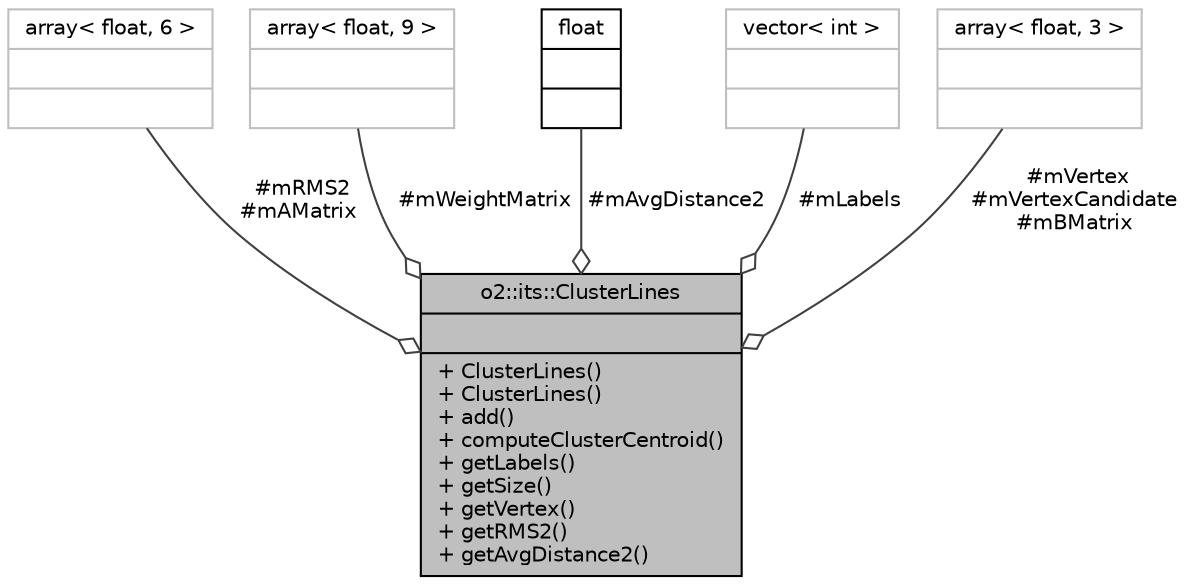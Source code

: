 digraph "o2::its::ClusterLines"
{
 // INTERACTIVE_SVG=YES
  bgcolor="transparent";
  edge [fontname="Helvetica",fontsize="10",labelfontname="Helvetica",labelfontsize="10"];
  node [fontname="Helvetica",fontsize="10",shape=record];
  Node1 [label="{o2::its::ClusterLines\n||+ ClusterLines()\l+ ClusterLines()\l+ add()\l+ computeClusterCentroid()\l+ getLabels()\l+ getSize()\l+ getVertex()\l+ getRMS2()\l+ getAvgDistance2()\l}",height=0.2,width=0.4,color="black", fillcolor="grey75", style="filled", fontcolor="black"];
  Node2 -> Node1 [color="grey25",fontsize="10",style="solid",label=" #mRMS2\n#mAMatrix" ,arrowhead="odiamond",fontname="Helvetica"];
  Node2 [label="{array\< float, 6 \>\n||}",height=0.2,width=0.4,color="grey75"];
  Node3 -> Node1 [color="grey25",fontsize="10",style="solid",label=" #mWeightMatrix" ,arrowhead="odiamond",fontname="Helvetica"];
  Node3 [label="{array\< float, 9 \>\n||}",height=0.2,width=0.4,color="grey75"];
  Node4 -> Node1 [color="grey25",fontsize="10",style="solid",label=" #mAvgDistance2" ,arrowhead="odiamond",fontname="Helvetica"];
  Node4 [label="{float\n||}",height=0.2,width=0.4,color="black",URL="$d4/dc3/classfloat.html"];
  Node5 -> Node1 [color="grey25",fontsize="10",style="solid",label=" #mLabels" ,arrowhead="odiamond",fontname="Helvetica"];
  Node5 [label="{vector\< int \>\n||}",height=0.2,width=0.4,color="grey75"];
  Node6 -> Node1 [color="grey25",fontsize="10",style="solid",label=" #mVertex\n#mVertexCandidate\n#mBMatrix" ,arrowhead="odiamond",fontname="Helvetica"];
  Node6 [label="{array\< float, 3 \>\n||}",height=0.2,width=0.4,color="grey75"];
}
